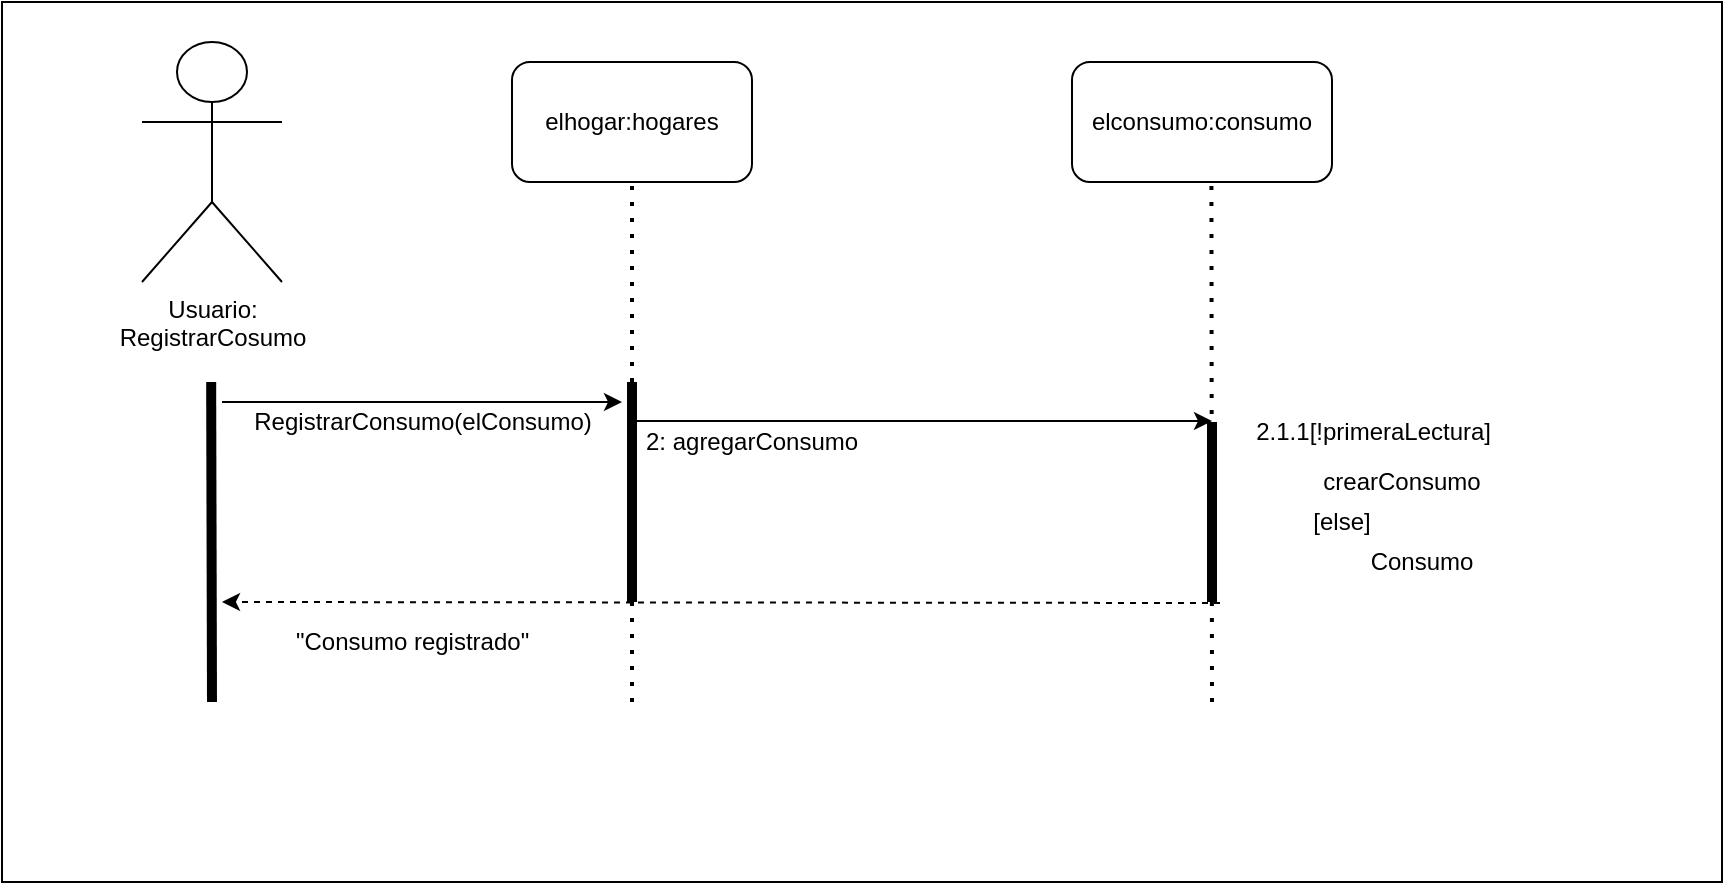 <mxfile>
    <diagram id="6cro3HegifT_aXLk0VQY" name="Página-1">
        <mxGraphModel dx="873" dy="415" grid="1" gridSize="10" guides="1" tooltips="1" connect="1" arrows="1" fold="1" page="1" pageScale="1" pageWidth="827" pageHeight="1169" math="0" shadow="0">
            <root>
                <mxCell id="0"/>
                <mxCell id="1" parent="0"/>
                <mxCell id="2" value="" style="rounded=0;whiteSpace=wrap;html=1;" vertex="1" parent="1">
                    <mxGeometry width="860" height="440" as="geometry"/>
                </mxCell>
                <mxCell id="3" value="Usuario:&lt;br&gt;RegistrarCosumo" style="shape=umlActor;verticalLabelPosition=bottom;verticalAlign=top;html=1;outlineConnect=0;" vertex="1" parent="1">
                    <mxGeometry x="70" y="20" width="70" height="120" as="geometry"/>
                </mxCell>
                <mxCell id="4" value="elhogar:hogares" style="rounded=1;whiteSpace=wrap;html=1;" vertex="1" parent="1">
                    <mxGeometry x="255" y="30" width="120" height="60" as="geometry"/>
                </mxCell>
                <mxCell id="5" value="elconsumo:consumo" style="rounded=1;whiteSpace=wrap;html=1;" vertex="1" parent="1">
                    <mxGeometry x="535" y="30" width="130" height="60" as="geometry"/>
                </mxCell>
                <mxCell id="6" value="RegistrarConsumo(elConsumo)" style="text;html=1;align=center;verticalAlign=middle;resizable=0;points=[];autosize=1;strokeColor=none;" vertex="1" parent="1">
                    <mxGeometry x="120" y="200" width="180" height="20" as="geometry"/>
                </mxCell>
                <mxCell id="7" value="" style="endArrow=none;html=1;strokeWidth=5;" edge="1" parent="1">
                    <mxGeometry width="50" height="50" relative="1" as="geometry">
                        <mxPoint x="105" y="350" as="sourcePoint"/>
                        <mxPoint x="104.58" y="190" as="targetPoint"/>
                    </mxGeometry>
                </mxCell>
                <mxCell id="8" value="" style="endArrow=classic;html=1;strokeWidth=1;" edge="1" parent="1">
                    <mxGeometry width="50" height="50" relative="1" as="geometry">
                        <mxPoint x="110" y="200" as="sourcePoint"/>
                        <mxPoint x="310" y="200" as="targetPoint"/>
                    </mxGeometry>
                </mxCell>
                <mxCell id="9" value="" style="endArrow=none;html=1;strokeWidth=5;" edge="1" parent="1">
                    <mxGeometry width="50" height="50" relative="1" as="geometry">
                        <mxPoint x="315" y="300" as="sourcePoint"/>
                        <mxPoint x="315" y="190" as="targetPoint"/>
                    </mxGeometry>
                </mxCell>
                <mxCell id="10" value="" style="endArrow=none;dashed=1;html=1;dashPattern=1 3;strokeWidth=2;" edge="1" parent="1">
                    <mxGeometry width="50" height="50" relative="1" as="geometry">
                        <mxPoint x="315" y="350" as="sourcePoint"/>
                        <mxPoint x="315" y="90" as="targetPoint"/>
                    </mxGeometry>
                </mxCell>
                <mxCell id="14" value="2: agregarConsumo" style="text;html=1;align=left;verticalAlign=middle;resizable=0;points=[];autosize=1;strokeColor=none;" vertex="1" parent="1">
                    <mxGeometry x="320" y="210" width="120" height="20" as="geometry"/>
                </mxCell>
                <mxCell id="15" value="" style="endArrow=classic;html=1;strokeWidth=1;" edge="1" parent="1">
                    <mxGeometry width="50" height="50" relative="1" as="geometry">
                        <mxPoint x="315" y="209.5" as="sourcePoint"/>
                        <mxPoint x="605" y="209.5" as="targetPoint"/>
                    </mxGeometry>
                </mxCell>
                <mxCell id="16" value="" style="endArrow=none;dashed=1;html=1;dashPattern=1 3;strokeWidth=2;" edge="1" parent="1">
                    <mxGeometry width="50" height="50" relative="1" as="geometry">
                        <mxPoint x="605" y="350" as="sourcePoint"/>
                        <mxPoint x="604.71" y="90" as="targetPoint"/>
                    </mxGeometry>
                </mxCell>
                <mxCell id="17" value="" style="endArrow=none;html=1;strokeWidth=5;" edge="1" parent="1">
                    <mxGeometry width="50" height="50" relative="1" as="geometry">
                        <mxPoint x="605" y="300" as="sourcePoint"/>
                        <mxPoint x="605" y="210" as="targetPoint"/>
                    </mxGeometry>
                </mxCell>
                <mxCell id="24" value="" style="endArrow=classic;html=1;strokeWidth=1;dashed=1;" edge="1" parent="1">
                    <mxGeometry width="50" height="50" relative="1" as="geometry">
                        <mxPoint x="609" y="300.5" as="sourcePoint"/>
                        <mxPoint x="110" y="300" as="targetPoint"/>
                    </mxGeometry>
                </mxCell>
                <mxCell id="25" value="&quot;Consumo registrado&quot;" style="text;html=1;align=left;verticalAlign=middle;resizable=0;points=[];autosize=1;strokeColor=none;" vertex="1" parent="1">
                    <mxGeometry x="145" y="310" width="130" height="20" as="geometry"/>
                </mxCell>
                <mxCell id="27" value="2.1.1[!primeraLectura]&amp;nbsp;" style="text;html=1;strokeColor=none;fillColor=none;align=center;verticalAlign=middle;whiteSpace=wrap;rounded=0;" vertex="1" parent="1">
                    <mxGeometry x="600" y="200" width="175" height="30" as="geometry"/>
                </mxCell>
                <mxCell id="29" value="crearConsumo" style="text;html=1;strokeColor=none;fillColor=none;align=center;verticalAlign=middle;whiteSpace=wrap;rounded=0;" vertex="1" parent="1">
                    <mxGeometry x="680" y="230" width="40" height="20" as="geometry"/>
                </mxCell>
                <mxCell id="30" value="[else]" style="text;html=1;strokeColor=none;fillColor=none;align=center;verticalAlign=middle;whiteSpace=wrap;rounded=0;" vertex="1" parent="1">
                    <mxGeometry x="650" y="250" width="40" height="20" as="geometry"/>
                </mxCell>
                <mxCell id="31" value="Consumo" style="text;html=1;strokeColor=none;fillColor=none;align=center;verticalAlign=middle;whiteSpace=wrap;rounded=0;" vertex="1" parent="1">
                    <mxGeometry x="690" y="270" width="40" height="20" as="geometry"/>
                </mxCell>
            </root>
        </mxGraphModel>
    </diagram>
</mxfile>